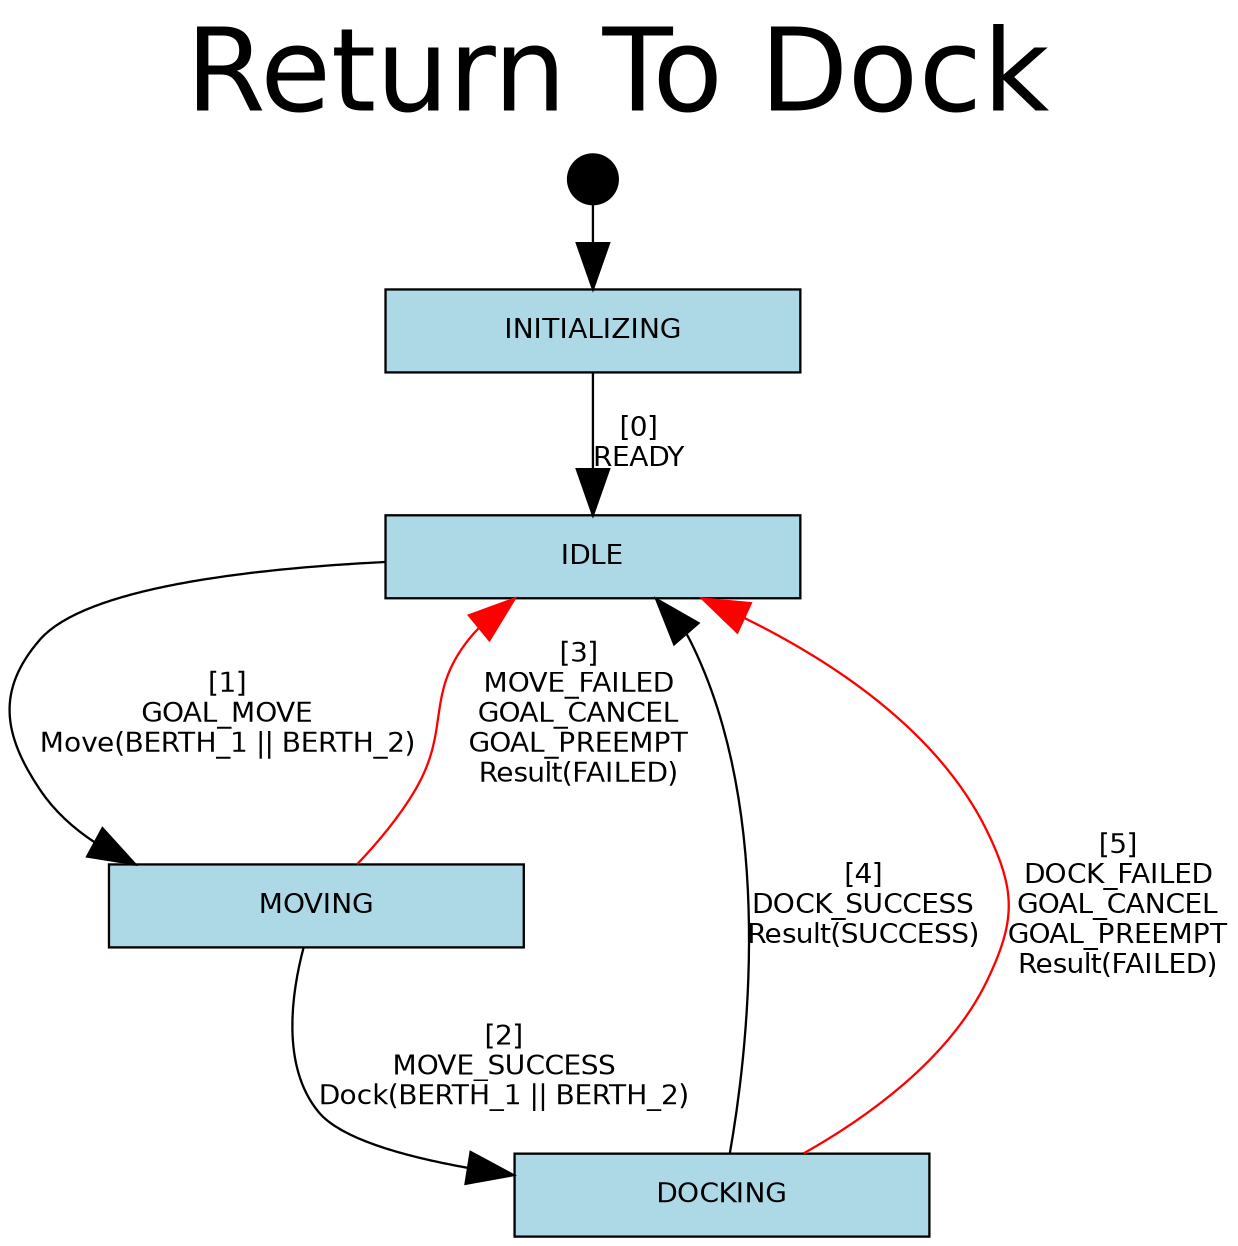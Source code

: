 # dot -Tpdf return_to_dock_fsm.dot -o return_to_dock_fsm.pdf
digraph G {
  graph [label="Return To Dock\n", labelloc=t, fontsize=50];
  size="11.7,8.3!";
  node [shape=box, width=2.5, fontsize=12, fontname="helvetica"];

  edge [arrowsize=2, weight=2., fontsize=12, fontname="helvetica"];
  fontname = "helvetica";
 
 # node [shape=diamond, style=filled, fillcolor=lightblue, color=black];
 # WAITING;

  #node [shape=circle, style=filled, fillcolor=black, color=or=black];
  #TEST;

  node [shape=box, style=filled, fillcolor=lightblue, color=black];
  INITIALIZING;

   node [shape=box, style=filled, fillcolor=lightblue, color=black];
  IDLE;

   node [shape=box, style=filled, fillcolor=lightblue, color=black];
  MOVING;

   node [shape=box, style=filled, fillcolor=lightblue, color=black];
  DOCKING;

   start [shape=point, width=0.3, fillcolor=black, color=black];


  # Actions
  start -> INITIALIZING

  INITIALIZING -> IDLE
    [label="[0]\nREADY", color=black];
  IDLE -> MOVING
    [label="[1]\nGOAL_MOVE\nMove(BERTH_1 || BERTH_2)", color=black];
  MOVING -> DOCKING
    [label="[2]\nMOVE_SUCCESS\nDock(BERTH_1 || BERTH_2)", color=black];
  MOVING -> IDLE
    [label="[3]\nMOVE_FAILED\nGOAL_CANCEL\nGOAL_PREEMPT\nResult(FAILED)", color=red];
  DOCKING -> IDLE
   [label="[4]\nDOCK_SUCCESS\nResult(SUCCESS)", color=black];
  DOCKING -> IDLE
   [label="[5]\nDOCK_FAILED\nGOAL_CANCEL\nGOAL_PREEMPT\nResult(FAILED)", color=red]

}
